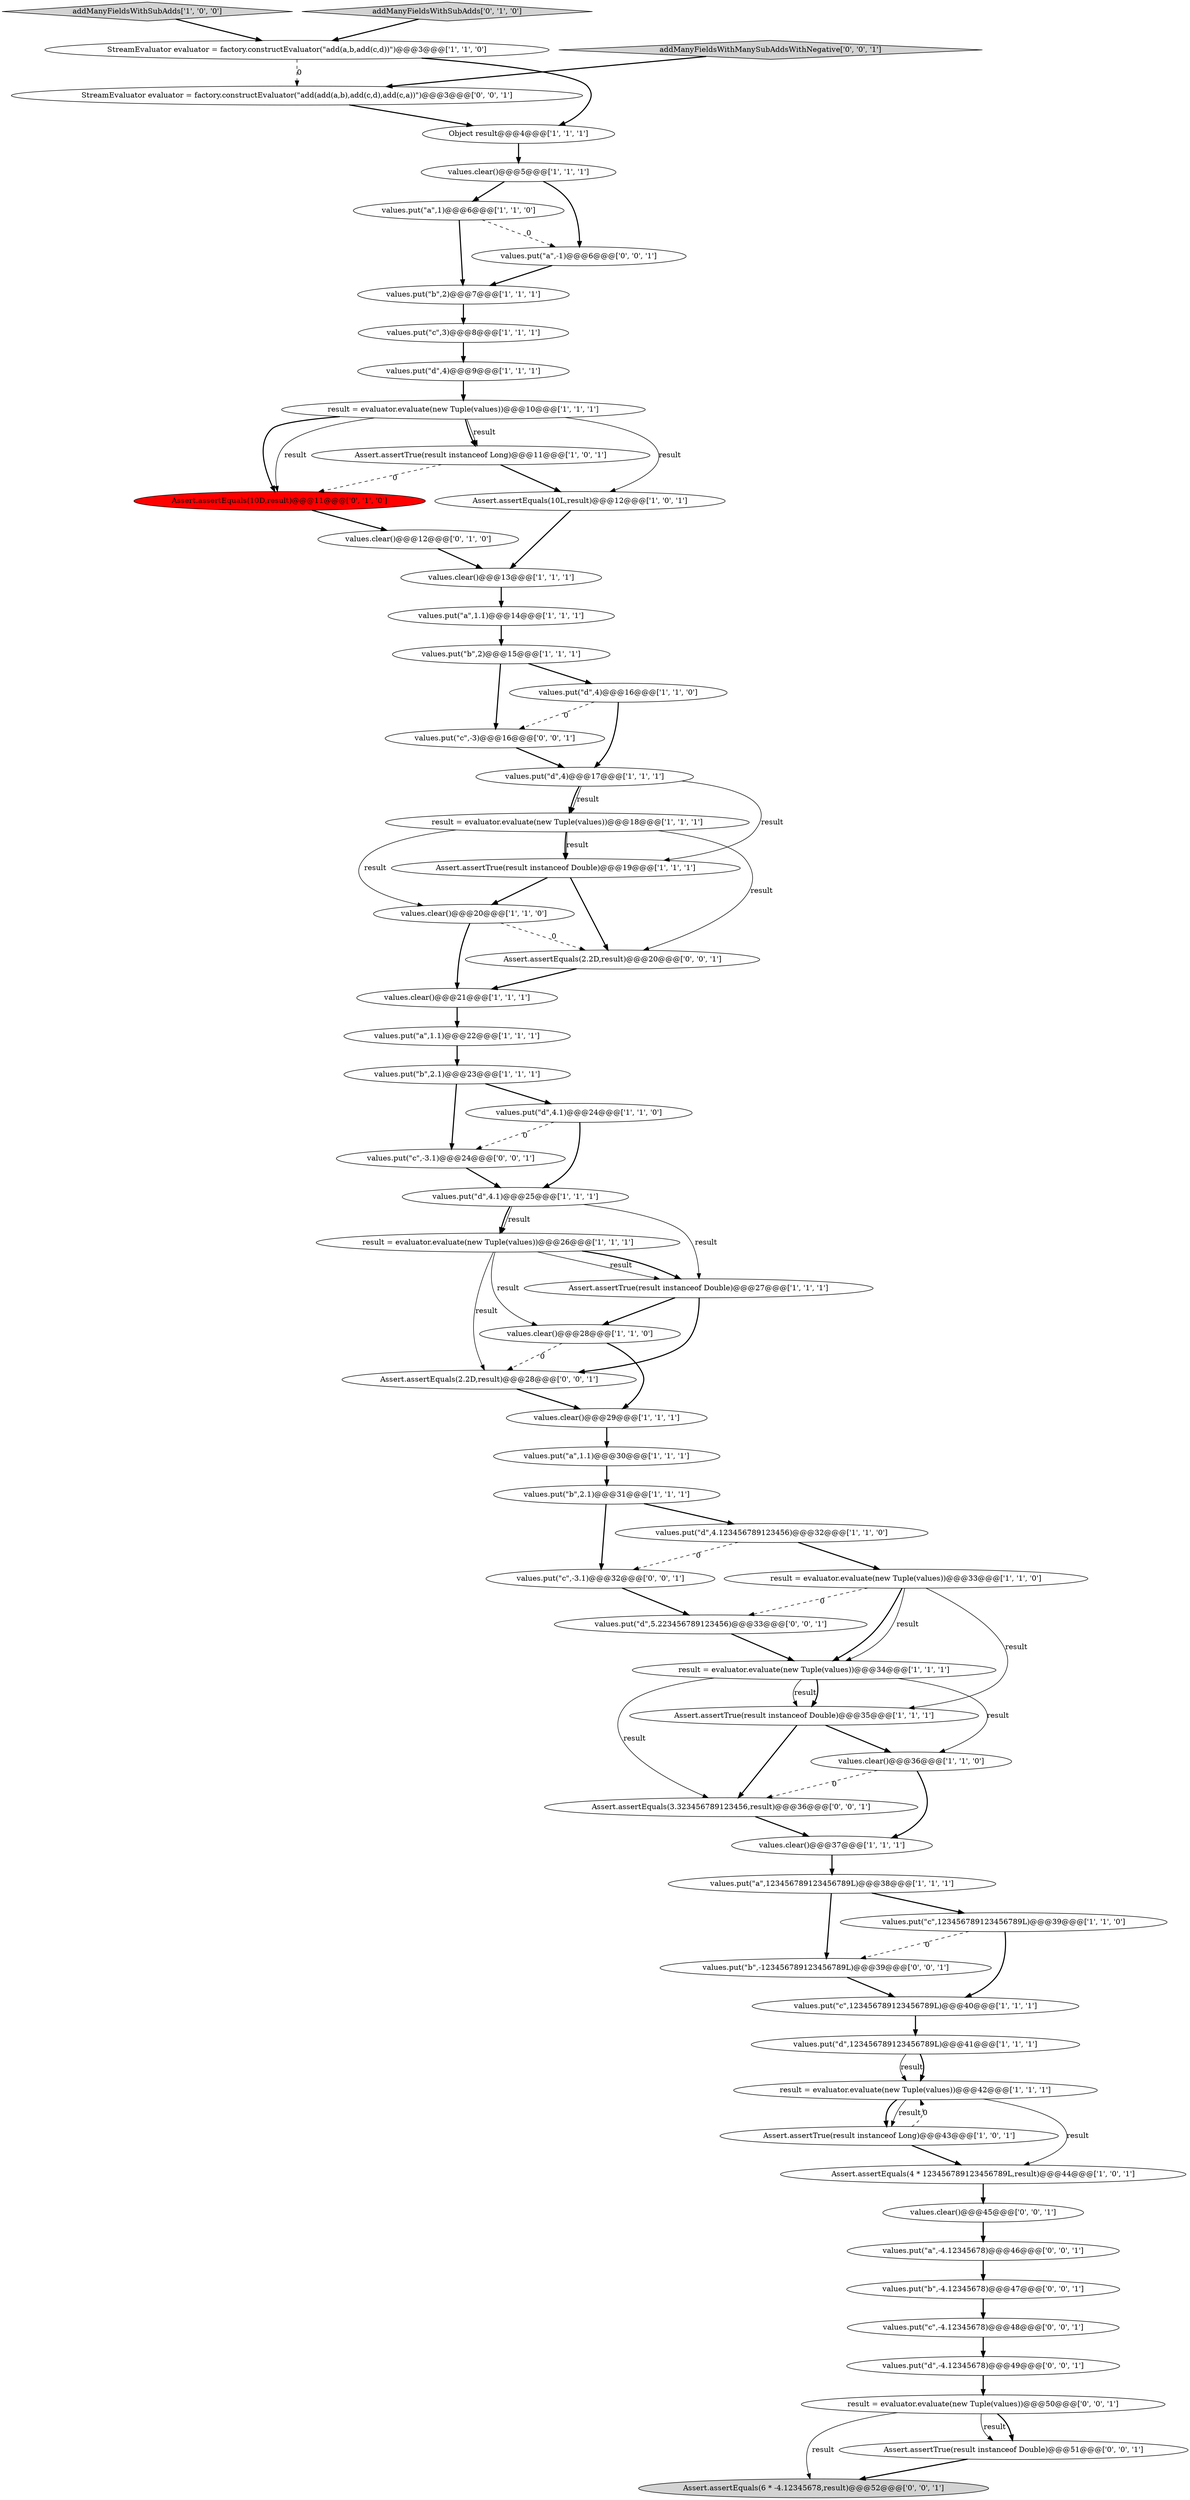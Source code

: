 digraph {
5 [style = filled, label = "values.put(\"b\",2.1)@@@31@@@['1', '1', '1']", fillcolor = white, shape = ellipse image = "AAA0AAABBB1BBB"];
50 [style = filled, label = "values.put(\"c\",-3.1)@@@24@@@['0', '0', '1']", fillcolor = white, shape = ellipse image = "AAA0AAABBB3BBB"];
63 [style = filled, label = "values.put(\"c\",-3.1)@@@32@@@['0', '0', '1']", fillcolor = white, shape = ellipse image = "AAA0AAABBB3BBB"];
0 [style = filled, label = "values.put(\"b\",2)@@@7@@@['1', '1', '1']", fillcolor = white, shape = ellipse image = "AAA0AAABBB1BBB"];
19 [style = filled, label = "values.put(\"d\",4)@@@17@@@['1', '1', '1']", fillcolor = white, shape = ellipse image = "AAA0AAABBB1BBB"];
47 [style = filled, label = "Assert.assertEquals(2.2D,result)@@@28@@@['0', '0', '1']", fillcolor = white, shape = ellipse image = "AAA0AAABBB3BBB"];
16 [style = filled, label = "result = evaluator.evaluate(new Tuple(values))@@@18@@@['1', '1', '1']", fillcolor = white, shape = ellipse image = "AAA0AAABBB1BBB"];
25 [style = filled, label = "result = evaluator.evaluate(new Tuple(values))@@@33@@@['1', '1', '0']", fillcolor = white, shape = ellipse image = "AAA0AAABBB1BBB"];
6 [style = filled, label = "values.put(\"a\",123456789123456789L)@@@38@@@['1', '1', '1']", fillcolor = white, shape = ellipse image = "AAA0AAABBB1BBB"];
44 [style = filled, label = "Assert.assertEquals(10D,result)@@@11@@@['0', '1', '0']", fillcolor = red, shape = ellipse image = "AAA1AAABBB2BBB"];
48 [style = filled, label = "Assert.assertEquals(3.323456789123456,result)@@@36@@@['0', '0', '1']", fillcolor = white, shape = ellipse image = "AAA0AAABBB3BBB"];
38 [style = filled, label = "result = evaluator.evaluate(new Tuple(values))@@@26@@@['1', '1', '1']", fillcolor = white, shape = ellipse image = "AAA0AAABBB1BBB"];
57 [style = filled, label = "values.put(\"d\",-4.12345678)@@@49@@@['0', '0', '1']", fillcolor = white, shape = ellipse image = "AAA0AAABBB3BBB"];
58 [style = filled, label = "values.put(\"b\",-4.12345678)@@@47@@@['0', '0', '1']", fillcolor = white, shape = ellipse image = "AAA0AAABBB3BBB"];
40 [style = filled, label = "values.put(\"d\",4.123456789123456)@@@32@@@['1', '1', '0']", fillcolor = white, shape = ellipse image = "AAA0AAABBB1BBB"];
12 [style = filled, label = "values.put(\"c\",3)@@@8@@@['1', '1', '1']", fillcolor = white, shape = ellipse image = "AAA0AAABBB1BBB"];
49 [style = filled, label = "StreamEvaluator evaluator = factory.constructEvaluator(\"add(add(a,b),add(c,d),add(c,a))\")@@@3@@@['0', '0', '1']", fillcolor = white, shape = ellipse image = "AAA0AAABBB3BBB"];
9 [style = filled, label = "values.clear()@@@20@@@['1', '1', '0']", fillcolor = white, shape = ellipse image = "AAA0AAABBB1BBB"];
1 [style = filled, label = "values.clear()@@@21@@@['1', '1', '1']", fillcolor = white, shape = ellipse image = "AAA0AAABBB1BBB"];
8 [style = filled, label = "values.put(\"b\",2)@@@15@@@['1', '1', '1']", fillcolor = white, shape = ellipse image = "AAA0AAABBB1BBB"];
31 [style = filled, label = "Object result@@@4@@@['1', '1', '1']", fillcolor = white, shape = ellipse image = "AAA0AAABBB1BBB"];
42 [style = filled, label = "addManyFieldsWithSubAdds['1', '0', '0']", fillcolor = lightgray, shape = diamond image = "AAA0AAABBB1BBB"];
45 [style = filled, label = "values.clear()@@@12@@@['0', '1', '0']", fillcolor = white, shape = ellipse image = "AAA0AAABBB2BBB"];
39 [style = filled, label = "values.put(\"c\",123456789123456789L)@@@40@@@['1', '1', '1']", fillcolor = white, shape = ellipse image = "AAA0AAABBB1BBB"];
53 [style = filled, label = "result = evaluator.evaluate(new Tuple(values))@@@50@@@['0', '0', '1']", fillcolor = white, shape = ellipse image = "AAA0AAABBB3BBB"];
11 [style = filled, label = "result = evaluator.evaluate(new Tuple(values))@@@42@@@['1', '1', '1']", fillcolor = white, shape = ellipse image = "AAA0AAABBB1BBB"];
46 [style = filled, label = "values.put(\"a\",-4.12345678)@@@46@@@['0', '0', '1']", fillcolor = white, shape = ellipse image = "AAA0AAABBB3BBB"];
55 [style = filled, label = "values.put(\"c\",-3)@@@16@@@['0', '0', '1']", fillcolor = white, shape = ellipse image = "AAA0AAABBB3BBB"];
21 [style = filled, label = "result = evaluator.evaluate(new Tuple(values))@@@10@@@['1', '1', '1']", fillcolor = white, shape = ellipse image = "AAA0AAABBB1BBB"];
13 [style = filled, label = "values.put(\"a\",1)@@@6@@@['1', '1', '0']", fillcolor = white, shape = ellipse image = "AAA0AAABBB1BBB"];
60 [style = filled, label = "values.put(\"b\",-123456789123456789L)@@@39@@@['0', '0', '1']", fillcolor = white, shape = ellipse image = "AAA0AAABBB3BBB"];
3 [style = filled, label = "values.clear()@@@29@@@['1', '1', '1']", fillcolor = white, shape = ellipse image = "AAA0AAABBB1BBB"];
23 [style = filled, label = "values.put(\"d\",123456789123456789L)@@@41@@@['1', '1', '1']", fillcolor = white, shape = ellipse image = "AAA0AAABBB1BBB"];
29 [style = filled, label = "Assert.assertTrue(result instanceof Long)@@@11@@@['1', '0', '1']", fillcolor = white, shape = ellipse image = "AAA0AAABBB1BBB"];
64 [style = filled, label = "values.put(\"a\",-1)@@@6@@@['0', '0', '1']", fillcolor = white, shape = ellipse image = "AAA0AAABBB3BBB"];
33 [style = filled, label = "values.put(\"d\",4)@@@16@@@['1', '1', '0']", fillcolor = white, shape = ellipse image = "AAA0AAABBB1BBB"];
41 [style = filled, label = "values.put(\"a\",1.1)@@@22@@@['1', '1', '1']", fillcolor = white, shape = ellipse image = "AAA0AAABBB1BBB"];
35 [style = filled, label = "values.put(\"d\",4.1)@@@25@@@['1', '1', '1']", fillcolor = white, shape = ellipse image = "AAA0AAABBB1BBB"];
34 [style = filled, label = "values.put(\"a\",1.1)@@@30@@@['1', '1', '1']", fillcolor = white, shape = ellipse image = "AAA0AAABBB1BBB"];
30 [style = filled, label = "result = evaluator.evaluate(new Tuple(values))@@@34@@@['1', '1', '1']", fillcolor = white, shape = ellipse image = "AAA0AAABBB1BBB"];
15 [style = filled, label = "Assert.assertTrue(result instanceof Double)@@@35@@@['1', '1', '1']", fillcolor = white, shape = ellipse image = "AAA0AAABBB1BBB"];
17 [style = filled, label = "Assert.assertTrue(result instanceof Double)@@@19@@@['1', '1', '1']", fillcolor = white, shape = ellipse image = "AAA0AAABBB1BBB"];
43 [style = filled, label = "addManyFieldsWithSubAdds['0', '1', '0']", fillcolor = lightgray, shape = diamond image = "AAA0AAABBB2BBB"];
51 [style = filled, label = "values.clear()@@@45@@@['0', '0', '1']", fillcolor = white, shape = ellipse image = "AAA0AAABBB3BBB"];
14 [style = filled, label = "values.clear()@@@13@@@['1', '1', '1']", fillcolor = white, shape = ellipse image = "AAA0AAABBB1BBB"];
62 [style = filled, label = "Assert.assertEquals(6 * -4.12345678,result)@@@52@@@['0', '0', '1']", fillcolor = lightgray, shape = ellipse image = "AAA0AAABBB3BBB"];
27 [style = filled, label = "values.put(\"c\",123456789123456789L)@@@39@@@['1', '1', '0']", fillcolor = white, shape = ellipse image = "AAA0AAABBB1BBB"];
24 [style = filled, label = "Assert.assertTrue(result instanceof Long)@@@43@@@['1', '0', '1']", fillcolor = white, shape = ellipse image = "AAA0AAABBB1BBB"];
32 [style = filled, label = "values.clear()@@@5@@@['1', '1', '1']", fillcolor = white, shape = ellipse image = "AAA0AAABBB1BBB"];
22 [style = filled, label = "values.clear()@@@28@@@['1', '1', '0']", fillcolor = white, shape = ellipse image = "AAA0AAABBB1BBB"];
10 [style = filled, label = "Assert.assertTrue(result instanceof Double)@@@27@@@['1', '1', '1']", fillcolor = white, shape = ellipse image = "AAA0AAABBB1BBB"];
36 [style = filled, label = "values.put(\"a\",1.1)@@@14@@@['1', '1', '1']", fillcolor = white, shape = ellipse image = "AAA0AAABBB1BBB"];
59 [style = filled, label = "values.put(\"d\",5.223456789123456)@@@33@@@['0', '0', '1']", fillcolor = white, shape = ellipse image = "AAA0AAABBB3BBB"];
61 [style = filled, label = "Assert.assertTrue(result instanceof Double)@@@51@@@['0', '0', '1']", fillcolor = white, shape = ellipse image = "AAA0AAABBB3BBB"];
2 [style = filled, label = "values.put(\"b\",2.1)@@@23@@@['1', '1', '1']", fillcolor = white, shape = ellipse image = "AAA0AAABBB1BBB"];
20 [style = filled, label = "values.put(\"d\",4.1)@@@24@@@['1', '1', '0']", fillcolor = white, shape = ellipse image = "AAA0AAABBB1BBB"];
18 [style = filled, label = "values.clear()@@@37@@@['1', '1', '1']", fillcolor = white, shape = ellipse image = "AAA0AAABBB1BBB"];
7 [style = filled, label = "StreamEvaluator evaluator = factory.constructEvaluator(\"add(a,b,add(c,d))\")@@@3@@@['1', '1', '0']", fillcolor = white, shape = ellipse image = "AAA0AAABBB1BBB"];
4 [style = filled, label = "values.put(\"d\",4)@@@9@@@['1', '1', '1']", fillcolor = white, shape = ellipse image = "AAA0AAABBB1BBB"];
26 [style = filled, label = "values.clear()@@@36@@@['1', '1', '0']", fillcolor = white, shape = ellipse image = "AAA0AAABBB1BBB"];
37 [style = filled, label = "Assert.assertEquals(10L,result)@@@12@@@['1', '0', '1']", fillcolor = white, shape = ellipse image = "AAA0AAABBB1BBB"];
52 [style = filled, label = "values.put(\"c\",-4.12345678)@@@48@@@['0', '0', '1']", fillcolor = white, shape = ellipse image = "AAA0AAABBB3BBB"];
56 [style = filled, label = "addManyFieldsWithManySubAddsWithNegative['0', '0', '1']", fillcolor = lightgray, shape = diamond image = "AAA0AAABBB3BBB"];
28 [style = filled, label = "Assert.assertEquals(4 * 123456789123456789L,result)@@@44@@@['1', '0', '1']", fillcolor = white, shape = ellipse image = "AAA0AAABBB1BBB"];
54 [style = filled, label = "Assert.assertEquals(2.2D,result)@@@20@@@['0', '0', '1']", fillcolor = white, shape = ellipse image = "AAA0AAABBB3BBB"];
17->54 [style = bold, label=""];
5->63 [style = bold, label=""];
25->30 [style = bold, label=""];
17->9 [style = bold, label=""];
7->49 [style = dashed, label="0"];
40->25 [style = bold, label=""];
35->10 [style = solid, label="result"];
21->37 [style = solid, label="result"];
7->31 [style = bold, label=""];
3->34 [style = bold, label=""];
30->15 [style = solid, label="result"];
39->23 [style = bold, label=""];
35->38 [style = bold, label=""];
48->18 [style = bold, label=""];
40->63 [style = dashed, label="0"];
23->11 [style = solid, label="result"];
60->39 [style = bold, label=""];
38->10 [style = solid, label="result"];
64->0 [style = bold, label=""];
24->28 [style = bold, label=""];
21->44 [style = bold, label=""];
2->20 [style = bold, label=""];
1->41 [style = bold, label=""];
4->21 [style = bold, label=""];
16->17 [style = bold, label=""];
53->61 [style = solid, label="result"];
41->2 [style = bold, label=""];
45->14 [style = bold, label=""];
21->29 [style = bold, label=""];
49->31 [style = bold, label=""];
11->28 [style = solid, label="result"];
42->7 [style = bold, label=""];
19->17 [style = solid, label="result"];
8->55 [style = bold, label=""];
13->64 [style = dashed, label="0"];
9->1 [style = bold, label=""];
44->45 [style = bold, label=""];
55->19 [style = bold, label=""];
32->64 [style = bold, label=""];
16->9 [style = solid, label="result"];
57->53 [style = bold, label=""];
30->15 [style = bold, label=""];
13->0 [style = bold, label=""];
14->36 [style = bold, label=""];
8->33 [style = bold, label=""];
47->3 [style = bold, label=""];
63->59 [style = bold, label=""];
31->32 [style = bold, label=""];
0->12 [style = bold, label=""];
25->30 [style = solid, label="result"];
33->55 [style = dashed, label="0"];
29->37 [style = bold, label=""];
38->47 [style = solid, label="result"];
11->24 [style = bold, label=""];
19->16 [style = bold, label=""];
43->7 [style = bold, label=""];
6->27 [style = bold, label=""];
27->39 [style = bold, label=""];
18->6 [style = bold, label=""];
53->62 [style = solid, label="result"];
15->48 [style = bold, label=""];
36->8 [style = bold, label=""];
50->35 [style = bold, label=""];
11->24 [style = solid, label="result"];
33->19 [style = bold, label=""];
5->40 [style = bold, label=""];
23->11 [style = bold, label=""];
16->54 [style = solid, label="result"];
61->62 [style = bold, label=""];
26->48 [style = dashed, label="0"];
19->16 [style = solid, label="result"];
10->22 [style = bold, label=""];
53->61 [style = bold, label=""];
22->47 [style = dashed, label="0"];
27->60 [style = dashed, label="0"];
56->49 [style = bold, label=""];
38->10 [style = bold, label=""];
34->5 [style = bold, label=""];
24->11 [style = dashed, label="0"];
25->15 [style = solid, label="result"];
46->58 [style = bold, label=""];
28->51 [style = bold, label=""];
2->50 [style = bold, label=""];
51->46 [style = bold, label=""];
16->17 [style = solid, label="result"];
38->22 [style = solid, label="result"];
29->44 [style = dashed, label="0"];
15->26 [style = bold, label=""];
25->59 [style = dashed, label="0"];
22->3 [style = bold, label=""];
21->44 [style = solid, label="result"];
20->50 [style = dashed, label="0"];
37->14 [style = bold, label=""];
6->60 [style = bold, label=""];
21->29 [style = solid, label="result"];
12->4 [style = bold, label=""];
35->38 [style = solid, label="result"];
10->47 [style = bold, label=""];
59->30 [style = bold, label=""];
58->52 [style = bold, label=""];
20->35 [style = bold, label=""];
52->57 [style = bold, label=""];
32->13 [style = bold, label=""];
30->26 [style = solid, label="result"];
9->54 [style = dashed, label="0"];
30->48 [style = solid, label="result"];
26->18 [style = bold, label=""];
54->1 [style = bold, label=""];
}
